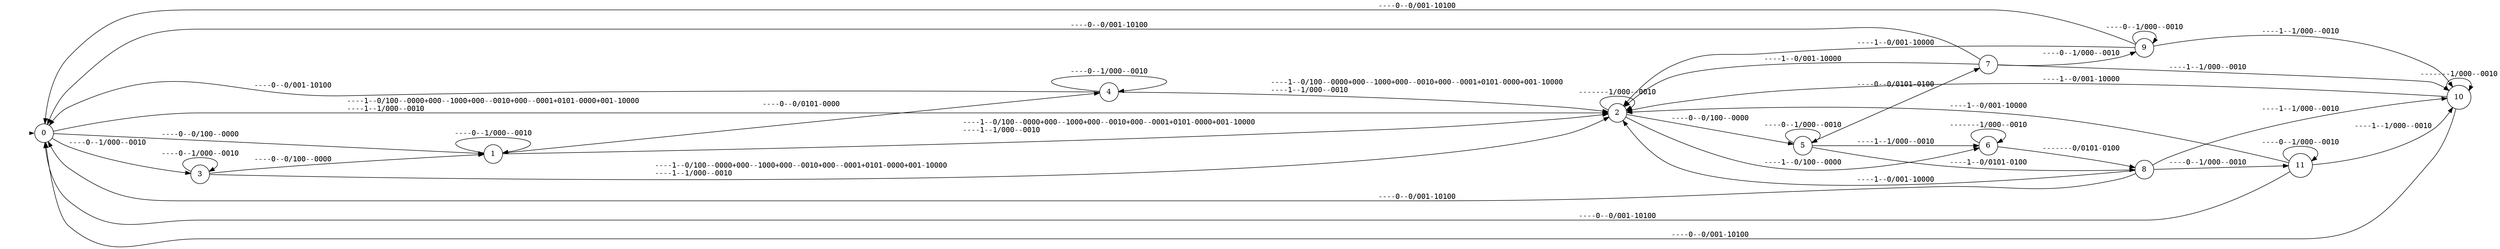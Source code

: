 digraph""{graph[rankdir=LR,ranksep=0.8,nodesep=0.2];node[shape=circle];edge[fontname=mono];init[shape=point,style=invis];0[label="0"];1[label="1"];2[label="2"];3[label="3"];4[label="4"];5[label="5"];6[label="6"];7[label="7"];8[label="8"];9[label="9"];10[label="10"];11[label="11"];init->0[penwidth=0,tooltip="initialstate"];0->1[label="----0--0/100--0000\l",labeltooltip="&#172;full_battery&#8743;&#172;fire_alarm/go_back&#8743;&#172;go_warehouse&#8743;&#172;go_entrace&#8743;&#172;go_charging_point&#8743;&#172;welcome_client&#8743;&#172;go_safe_loc&#8743;&#172;go_counter&#10;"];0->2[label="----1--0/100--0000+000--1000+000--0010+000--0001+0101-0000+001-10000\l----1--1/000--0010\l",labeltooltip="full_battery&#8743;&#172;fire_alarm/go_back&#8743;&#172;go_warehouse&#8743;&#172;go_entrace&#8743;&#172;go_charging_point&#8743;&#172;welcome_client&#8743;&#172;go_safe_loc&#8743;&#172;go_counter+&#172;go_back&#8743;&#172;go_warehouse&#8743;&#172;go_entrace&#8743;go_charging_point&#8743;&#172;welcome_client&#8743;&#172;go_safe_loc&#8743;&#172;go_counter+&#172;go_back&#8743;&#172;go_warehouse&#8743;&#172;go_entrace&#8743;&#172;go_charging_point&#8743;&#172;welcome_client&#8743;go_safe_loc&#8743;&#172;go_counter+&#172;go_back&#8743;&#172;go_warehouse&#8743;&#172;go_entrace&#8743;&#172;go_charging_point&#8743;&#172;welcome_client&#8743;&#172;go_safe_loc&#8743;go_counter+&#172;go_back&#8743;go_warehouse&#8743;&#172;go_entrace&#8743;take_med&#8743;&#172;go_charging_point&#8743;&#172;welcome_client&#8743;&#172;go_safe_loc&#8743;&#172;go_counter+&#172;go_back&#8743;&#172;go_warehouse&#8743;go_entrace&#8743;give_med&#8743;&#172;go_charging_point&#8743;&#172;welcome_client&#8743;&#172;go_safe_loc&#8743;&#172;go_counter&#10;full_battery&#8743;fire_alarm/&#172;go_back&#8743;&#172;go_warehouse&#8743;&#172;go_entrace&#8743;&#172;go_charging_point&#8743;&#172;welcome_client&#8743;go_safe_loc&#8743;&#172;go_counter&#10;"];0->3[label="----0--1/000--0010\l",labeltooltip="&#172;full_battery&#8743;fire_alarm/&#172;go_back&#8743;&#172;go_warehouse&#8743;&#172;go_entrace&#8743;&#172;go_charging_point&#8743;&#172;welcome_client&#8743;go_safe_loc&#8743;&#172;go_counter&#10;"];1->1[label="----0--1/000--0010\l",labeltooltip="&#172;full_battery&#8743;fire_alarm/&#172;go_back&#8743;&#172;go_warehouse&#8743;&#172;go_entrace&#8743;&#172;go_charging_point&#8743;&#172;welcome_client&#8743;go_safe_loc&#8743;&#172;go_counter&#10;"];1->2[label="----1--0/100--0000+000--1000+000--0010+000--0001+0101-0000+001-10000\l----1--1/000--0010\l",labeltooltip="full_battery&#8743;&#172;fire_alarm/go_back&#8743;&#172;go_warehouse&#8743;&#172;go_entrace&#8743;&#172;go_charging_point&#8743;&#172;welcome_client&#8743;&#172;go_safe_loc&#8743;&#172;go_counter+&#172;go_back&#8743;&#172;go_warehouse&#8743;&#172;go_entrace&#8743;go_charging_point&#8743;&#172;welcome_client&#8743;&#172;go_safe_loc&#8743;&#172;go_counter+&#172;go_back&#8743;&#172;go_warehouse&#8743;&#172;go_entrace&#8743;&#172;go_charging_point&#8743;&#172;welcome_client&#8743;go_safe_loc&#8743;&#172;go_counter+&#172;go_back&#8743;&#172;go_warehouse&#8743;&#172;go_entrace&#8743;&#172;go_charging_point&#8743;&#172;welcome_client&#8743;&#172;go_safe_loc&#8743;go_counter+&#172;go_back&#8743;go_warehouse&#8743;&#172;go_entrace&#8743;take_med&#8743;&#172;go_charging_point&#8743;&#172;welcome_client&#8743;&#172;go_safe_loc&#8743;&#172;go_counter+&#172;go_back&#8743;&#172;go_warehouse&#8743;go_entrace&#8743;give_med&#8743;&#172;go_charging_point&#8743;&#172;welcome_client&#8743;&#172;go_safe_loc&#8743;&#172;go_counter&#10;full_battery&#8743;fire_alarm/&#172;go_back&#8743;&#172;go_warehouse&#8743;&#172;go_entrace&#8743;&#172;go_charging_point&#8743;&#172;welcome_client&#8743;go_safe_loc&#8743;&#172;go_counter&#10;"];1->4[label="----0--0/0101-0000\l",labeltooltip="&#172;full_battery&#8743;&#172;fire_alarm/&#172;go_back&#8743;go_warehouse&#8743;&#172;go_entrace&#8743;take_med&#8743;&#172;go_charging_point&#8743;&#172;welcome_client&#8743;&#172;go_safe_loc&#8743;&#172;go_counter&#10;"];2->2[label="-------1/000--0010\l",labeltooltip="fire_alarm/&#172;go_back&#8743;&#172;go_warehouse&#8743;&#172;go_entrace&#8743;&#172;go_charging_point&#8743;&#172;welcome_client&#8743;go_safe_loc&#8743;&#172;go_counter&#10;"];2->5[label="----0--0/100--0000\l",labeltooltip="&#172;full_battery&#8743;&#172;fire_alarm/go_back&#8743;&#172;go_warehouse&#8743;&#172;go_entrace&#8743;&#172;go_charging_point&#8743;&#172;welcome_client&#8743;&#172;go_safe_loc&#8743;&#172;go_counter&#10;"];2->6[label="----1--0/100--0000\l",labeltooltip="full_battery&#8743;&#172;fire_alarm/go_back&#8743;&#172;go_warehouse&#8743;&#172;go_entrace&#8743;&#172;go_charging_point&#8743;&#172;welcome_client&#8743;&#172;go_safe_loc&#8743;&#172;go_counter&#10;"];3->1[label="----0--0/100--0000\l",labeltooltip="&#172;full_battery&#8743;&#172;fire_alarm/go_back&#8743;&#172;go_warehouse&#8743;&#172;go_entrace&#8743;&#172;go_charging_point&#8743;&#172;welcome_client&#8743;&#172;go_safe_loc&#8743;&#172;go_counter&#10;"];3->2[label="----1--0/100--0000+000--1000+000--0010+000--0001+0101-0000+001-10000\l----1--1/000--0010\l",labeltooltip="full_battery&#8743;&#172;fire_alarm/go_back&#8743;&#172;go_warehouse&#8743;&#172;go_entrace&#8743;&#172;go_charging_point&#8743;&#172;welcome_client&#8743;&#172;go_safe_loc&#8743;&#172;go_counter+&#172;go_back&#8743;&#172;go_warehouse&#8743;&#172;go_entrace&#8743;go_charging_point&#8743;&#172;welcome_client&#8743;&#172;go_safe_loc&#8743;&#172;go_counter+&#172;go_back&#8743;&#172;go_warehouse&#8743;&#172;go_entrace&#8743;&#172;go_charging_point&#8743;&#172;welcome_client&#8743;go_safe_loc&#8743;&#172;go_counter+&#172;go_back&#8743;&#172;go_warehouse&#8743;&#172;go_entrace&#8743;&#172;go_charging_point&#8743;&#172;welcome_client&#8743;&#172;go_safe_loc&#8743;go_counter+&#172;go_back&#8743;go_warehouse&#8743;&#172;go_entrace&#8743;take_med&#8743;&#172;go_charging_point&#8743;&#172;welcome_client&#8743;&#172;go_safe_loc&#8743;&#172;go_counter+&#172;go_back&#8743;&#172;go_warehouse&#8743;go_entrace&#8743;give_med&#8743;&#172;go_charging_point&#8743;&#172;welcome_client&#8743;&#172;go_safe_loc&#8743;&#172;go_counter&#10;full_battery&#8743;fire_alarm/&#172;go_back&#8743;&#172;go_warehouse&#8743;&#172;go_entrace&#8743;&#172;go_charging_point&#8743;&#172;welcome_client&#8743;go_safe_loc&#8743;&#172;go_counter&#10;"];3->3[label="----0--1/000--0010\l",labeltooltip="&#172;full_battery&#8743;fire_alarm/&#172;go_back&#8743;&#172;go_warehouse&#8743;&#172;go_entrace&#8743;&#172;go_charging_point&#8743;&#172;welcome_client&#8743;go_safe_loc&#8743;&#172;go_counter&#10;"];4->0[label="----0--0/001-10100\l",labeltooltip="&#172;full_battery&#8743;&#172;fire_alarm/&#172;go_back&#8743;&#172;go_warehouse&#8743;go_entrace&#8743;give_med&#8743;&#172;go_charging_point&#8743;welcome_client&#8743;&#172;go_safe_loc&#8743;&#172;go_counter&#10;"];4->2[label="----1--0/100--0000+000--1000+000--0010+000--0001+0101-0000+001-10000\l----1--1/000--0010\l",labeltooltip="full_battery&#8743;&#172;fire_alarm/go_back&#8743;&#172;go_warehouse&#8743;&#172;go_entrace&#8743;&#172;go_charging_point&#8743;&#172;welcome_client&#8743;&#172;go_safe_loc&#8743;&#172;go_counter+&#172;go_back&#8743;&#172;go_warehouse&#8743;&#172;go_entrace&#8743;go_charging_point&#8743;&#172;welcome_client&#8743;&#172;go_safe_loc&#8743;&#172;go_counter+&#172;go_back&#8743;&#172;go_warehouse&#8743;&#172;go_entrace&#8743;&#172;go_charging_point&#8743;&#172;welcome_client&#8743;go_safe_loc&#8743;&#172;go_counter+&#172;go_back&#8743;&#172;go_warehouse&#8743;&#172;go_entrace&#8743;&#172;go_charging_point&#8743;&#172;welcome_client&#8743;&#172;go_safe_loc&#8743;go_counter+&#172;go_back&#8743;go_warehouse&#8743;&#172;go_entrace&#8743;take_med&#8743;&#172;go_charging_point&#8743;&#172;welcome_client&#8743;&#172;go_safe_loc&#8743;&#172;go_counter+&#172;go_back&#8743;&#172;go_warehouse&#8743;go_entrace&#8743;give_med&#8743;&#172;go_charging_point&#8743;&#172;welcome_client&#8743;&#172;go_safe_loc&#8743;&#172;go_counter&#10;full_battery&#8743;fire_alarm/&#172;go_back&#8743;&#172;go_warehouse&#8743;&#172;go_entrace&#8743;&#172;go_charging_point&#8743;&#172;welcome_client&#8743;go_safe_loc&#8743;&#172;go_counter&#10;"];4->4[label="----0--1/000--0010\l",labeltooltip="&#172;full_battery&#8743;fire_alarm/&#172;go_back&#8743;&#172;go_warehouse&#8743;&#172;go_entrace&#8743;&#172;go_charging_point&#8743;&#172;welcome_client&#8743;go_safe_loc&#8743;&#172;go_counter&#10;"];5->5[label="----0--1/000--0010\l",labeltooltip="&#172;full_battery&#8743;fire_alarm/&#172;go_back&#8743;&#172;go_warehouse&#8743;&#172;go_entrace&#8743;&#172;go_charging_point&#8743;&#172;welcome_client&#8743;go_safe_loc&#8743;&#172;go_counter&#10;"];5->6[label="----1--1/000--0010\l",labeltooltip="full_battery&#8743;fire_alarm/&#172;go_back&#8743;&#172;go_warehouse&#8743;&#172;go_entrace&#8743;&#172;go_charging_point&#8743;&#172;welcome_client&#8743;go_safe_loc&#8743;&#172;go_counter&#10;"];5->7[label="----0--0/0101-0100\l",labeltooltip="&#172;full_battery&#8743;&#172;fire_alarm/&#172;go_back&#8743;go_warehouse&#8743;&#172;go_entrace&#8743;take_med&#8743;&#172;go_charging_point&#8743;welcome_client&#8743;&#172;go_safe_loc&#8743;&#172;go_counter&#10;"];5->8[label="----1--0/0101-0100\l",labeltooltip="full_battery&#8743;&#172;fire_alarm/&#172;go_back&#8743;go_warehouse&#8743;&#172;go_entrace&#8743;take_med&#8743;&#172;go_charging_point&#8743;welcome_client&#8743;&#172;go_safe_loc&#8743;&#172;go_counter&#10;"];6->6[label="-------1/000--0010\l",labeltooltip="fire_alarm/&#172;go_back&#8743;&#172;go_warehouse&#8743;&#172;go_entrace&#8743;&#172;go_charging_point&#8743;&#172;welcome_client&#8743;go_safe_loc&#8743;&#172;go_counter&#10;"];6->8[label="-------0/0101-0100\l",labeltooltip="&#172;fire_alarm/&#172;go_back&#8743;go_warehouse&#8743;&#172;go_entrace&#8743;take_med&#8743;&#172;go_charging_point&#8743;welcome_client&#8743;&#172;go_safe_loc&#8743;&#172;go_counter&#10;"];7->0[label="----0--0/001-10100\l",labeltooltip="&#172;full_battery&#8743;&#172;fire_alarm/&#172;go_back&#8743;&#172;go_warehouse&#8743;go_entrace&#8743;give_med&#8743;&#172;go_charging_point&#8743;welcome_client&#8743;&#172;go_safe_loc&#8743;&#172;go_counter&#10;"];7->2[label="----1--0/001-10000\l",labeltooltip="full_battery&#8743;&#172;fire_alarm/&#172;go_back&#8743;&#172;go_warehouse&#8743;go_entrace&#8743;give_med&#8743;&#172;go_charging_point&#8743;&#172;welcome_client&#8743;&#172;go_safe_loc&#8743;&#172;go_counter&#10;"];7->9[label="----0--1/000--0010\l",labeltooltip="&#172;full_battery&#8743;fire_alarm/&#172;go_back&#8743;&#172;go_warehouse&#8743;&#172;go_entrace&#8743;&#172;go_charging_point&#8743;&#172;welcome_client&#8743;go_safe_loc&#8743;&#172;go_counter&#10;"];7->10[label="----1--1/000--0010\l",labeltooltip="full_battery&#8743;fire_alarm/&#172;go_back&#8743;&#172;go_warehouse&#8743;&#172;go_entrace&#8743;&#172;go_charging_point&#8743;&#172;welcome_client&#8743;go_safe_loc&#8743;&#172;go_counter&#10;"];8->0[label="----0--0/001-10100\l",labeltooltip="&#172;full_battery&#8743;&#172;fire_alarm/&#172;go_back&#8743;&#172;go_warehouse&#8743;go_entrace&#8743;give_med&#8743;&#172;go_charging_point&#8743;welcome_client&#8743;&#172;go_safe_loc&#8743;&#172;go_counter&#10;"];8->2[label="----1--0/001-10000\l",labeltooltip="full_battery&#8743;&#172;fire_alarm/&#172;go_back&#8743;&#172;go_warehouse&#8743;go_entrace&#8743;give_med&#8743;&#172;go_charging_point&#8743;&#172;welcome_client&#8743;&#172;go_safe_loc&#8743;&#172;go_counter&#10;"];8->10[label="----1--1/000--0010\l",labeltooltip="full_battery&#8743;fire_alarm/&#172;go_back&#8743;&#172;go_warehouse&#8743;&#172;go_entrace&#8743;&#172;go_charging_point&#8743;&#172;welcome_client&#8743;go_safe_loc&#8743;&#172;go_counter&#10;"];8->11[label="----0--1/000--0010\l",labeltooltip="&#172;full_battery&#8743;fire_alarm/&#172;go_back&#8743;&#172;go_warehouse&#8743;&#172;go_entrace&#8743;&#172;go_charging_point&#8743;&#172;welcome_client&#8743;go_safe_loc&#8743;&#172;go_counter&#10;"];9->0[label="----0--0/001-10100\l",labeltooltip="&#172;full_battery&#8743;&#172;fire_alarm/&#172;go_back&#8743;&#172;go_warehouse&#8743;go_entrace&#8743;give_med&#8743;&#172;go_charging_point&#8743;welcome_client&#8743;&#172;go_safe_loc&#8743;&#172;go_counter&#10;"];9->2[label="----1--0/001-10000\l",labeltooltip="full_battery&#8743;&#172;fire_alarm/&#172;go_back&#8743;&#172;go_warehouse&#8743;go_entrace&#8743;give_med&#8743;&#172;go_charging_point&#8743;&#172;welcome_client&#8743;&#172;go_safe_loc&#8743;&#172;go_counter&#10;"];9->9[label="----0--1/000--0010\l",labeltooltip="&#172;full_battery&#8743;fire_alarm/&#172;go_back&#8743;&#172;go_warehouse&#8743;&#172;go_entrace&#8743;&#172;go_charging_point&#8743;&#172;welcome_client&#8743;go_safe_loc&#8743;&#172;go_counter&#10;"];9->10[label="----1--1/000--0010\l",labeltooltip="full_battery&#8743;fire_alarm/&#172;go_back&#8743;&#172;go_warehouse&#8743;&#172;go_entrace&#8743;&#172;go_charging_point&#8743;&#172;welcome_client&#8743;go_safe_loc&#8743;&#172;go_counter&#10;"];10->0[label="----0--0/001-10100\l",labeltooltip="&#172;full_battery&#8743;&#172;fire_alarm/&#172;go_back&#8743;&#172;go_warehouse&#8743;go_entrace&#8743;give_med&#8743;&#172;go_charging_point&#8743;welcome_client&#8743;&#172;go_safe_loc&#8743;&#172;go_counter&#10;"];10->2[label="----1--0/001-10000\l",labeltooltip="full_battery&#8743;&#172;fire_alarm/&#172;go_back&#8743;&#172;go_warehouse&#8743;go_entrace&#8743;give_med&#8743;&#172;go_charging_point&#8743;&#172;welcome_client&#8743;&#172;go_safe_loc&#8743;&#172;go_counter&#10;"];10->10[label="-------1/000--0010\l",labeltooltip="fire_alarm/&#172;go_back&#8743;&#172;go_warehouse&#8743;&#172;go_entrace&#8743;&#172;go_charging_point&#8743;&#172;welcome_client&#8743;go_safe_loc&#8743;&#172;go_counter&#10;"];11->0[label="----0--0/001-10100\l",labeltooltip="&#172;full_battery&#8743;&#172;fire_alarm/&#172;go_back&#8743;&#172;go_warehouse&#8743;go_entrace&#8743;give_med&#8743;&#172;go_charging_point&#8743;welcome_client&#8743;&#172;go_safe_loc&#8743;&#172;go_counter&#10;"];11->2[label="----1--0/001-10000\l",labeltooltip="full_battery&#8743;&#172;fire_alarm/&#172;go_back&#8743;&#172;go_warehouse&#8743;go_entrace&#8743;give_med&#8743;&#172;go_charging_point&#8743;&#172;welcome_client&#8743;&#172;go_safe_loc&#8743;&#172;go_counter&#10;"];11->10[label="----1--1/000--0010\l",labeltooltip="full_battery&#8743;fire_alarm/&#172;go_back&#8743;&#172;go_warehouse&#8743;&#172;go_entrace&#8743;&#172;go_charging_point&#8743;&#172;welcome_client&#8743;go_safe_loc&#8743;&#172;go_counter&#10;"];11->11[label="----0--1/000--0010\l",labeltooltip="&#172;full_battery&#8743;fire_alarm/&#172;go_back&#8743;&#172;go_warehouse&#8743;&#172;go_entrace&#8743;&#172;go_charging_point&#8743;&#172;welcome_client&#8743;go_safe_loc&#8743;&#172;go_counter&#10;"];}